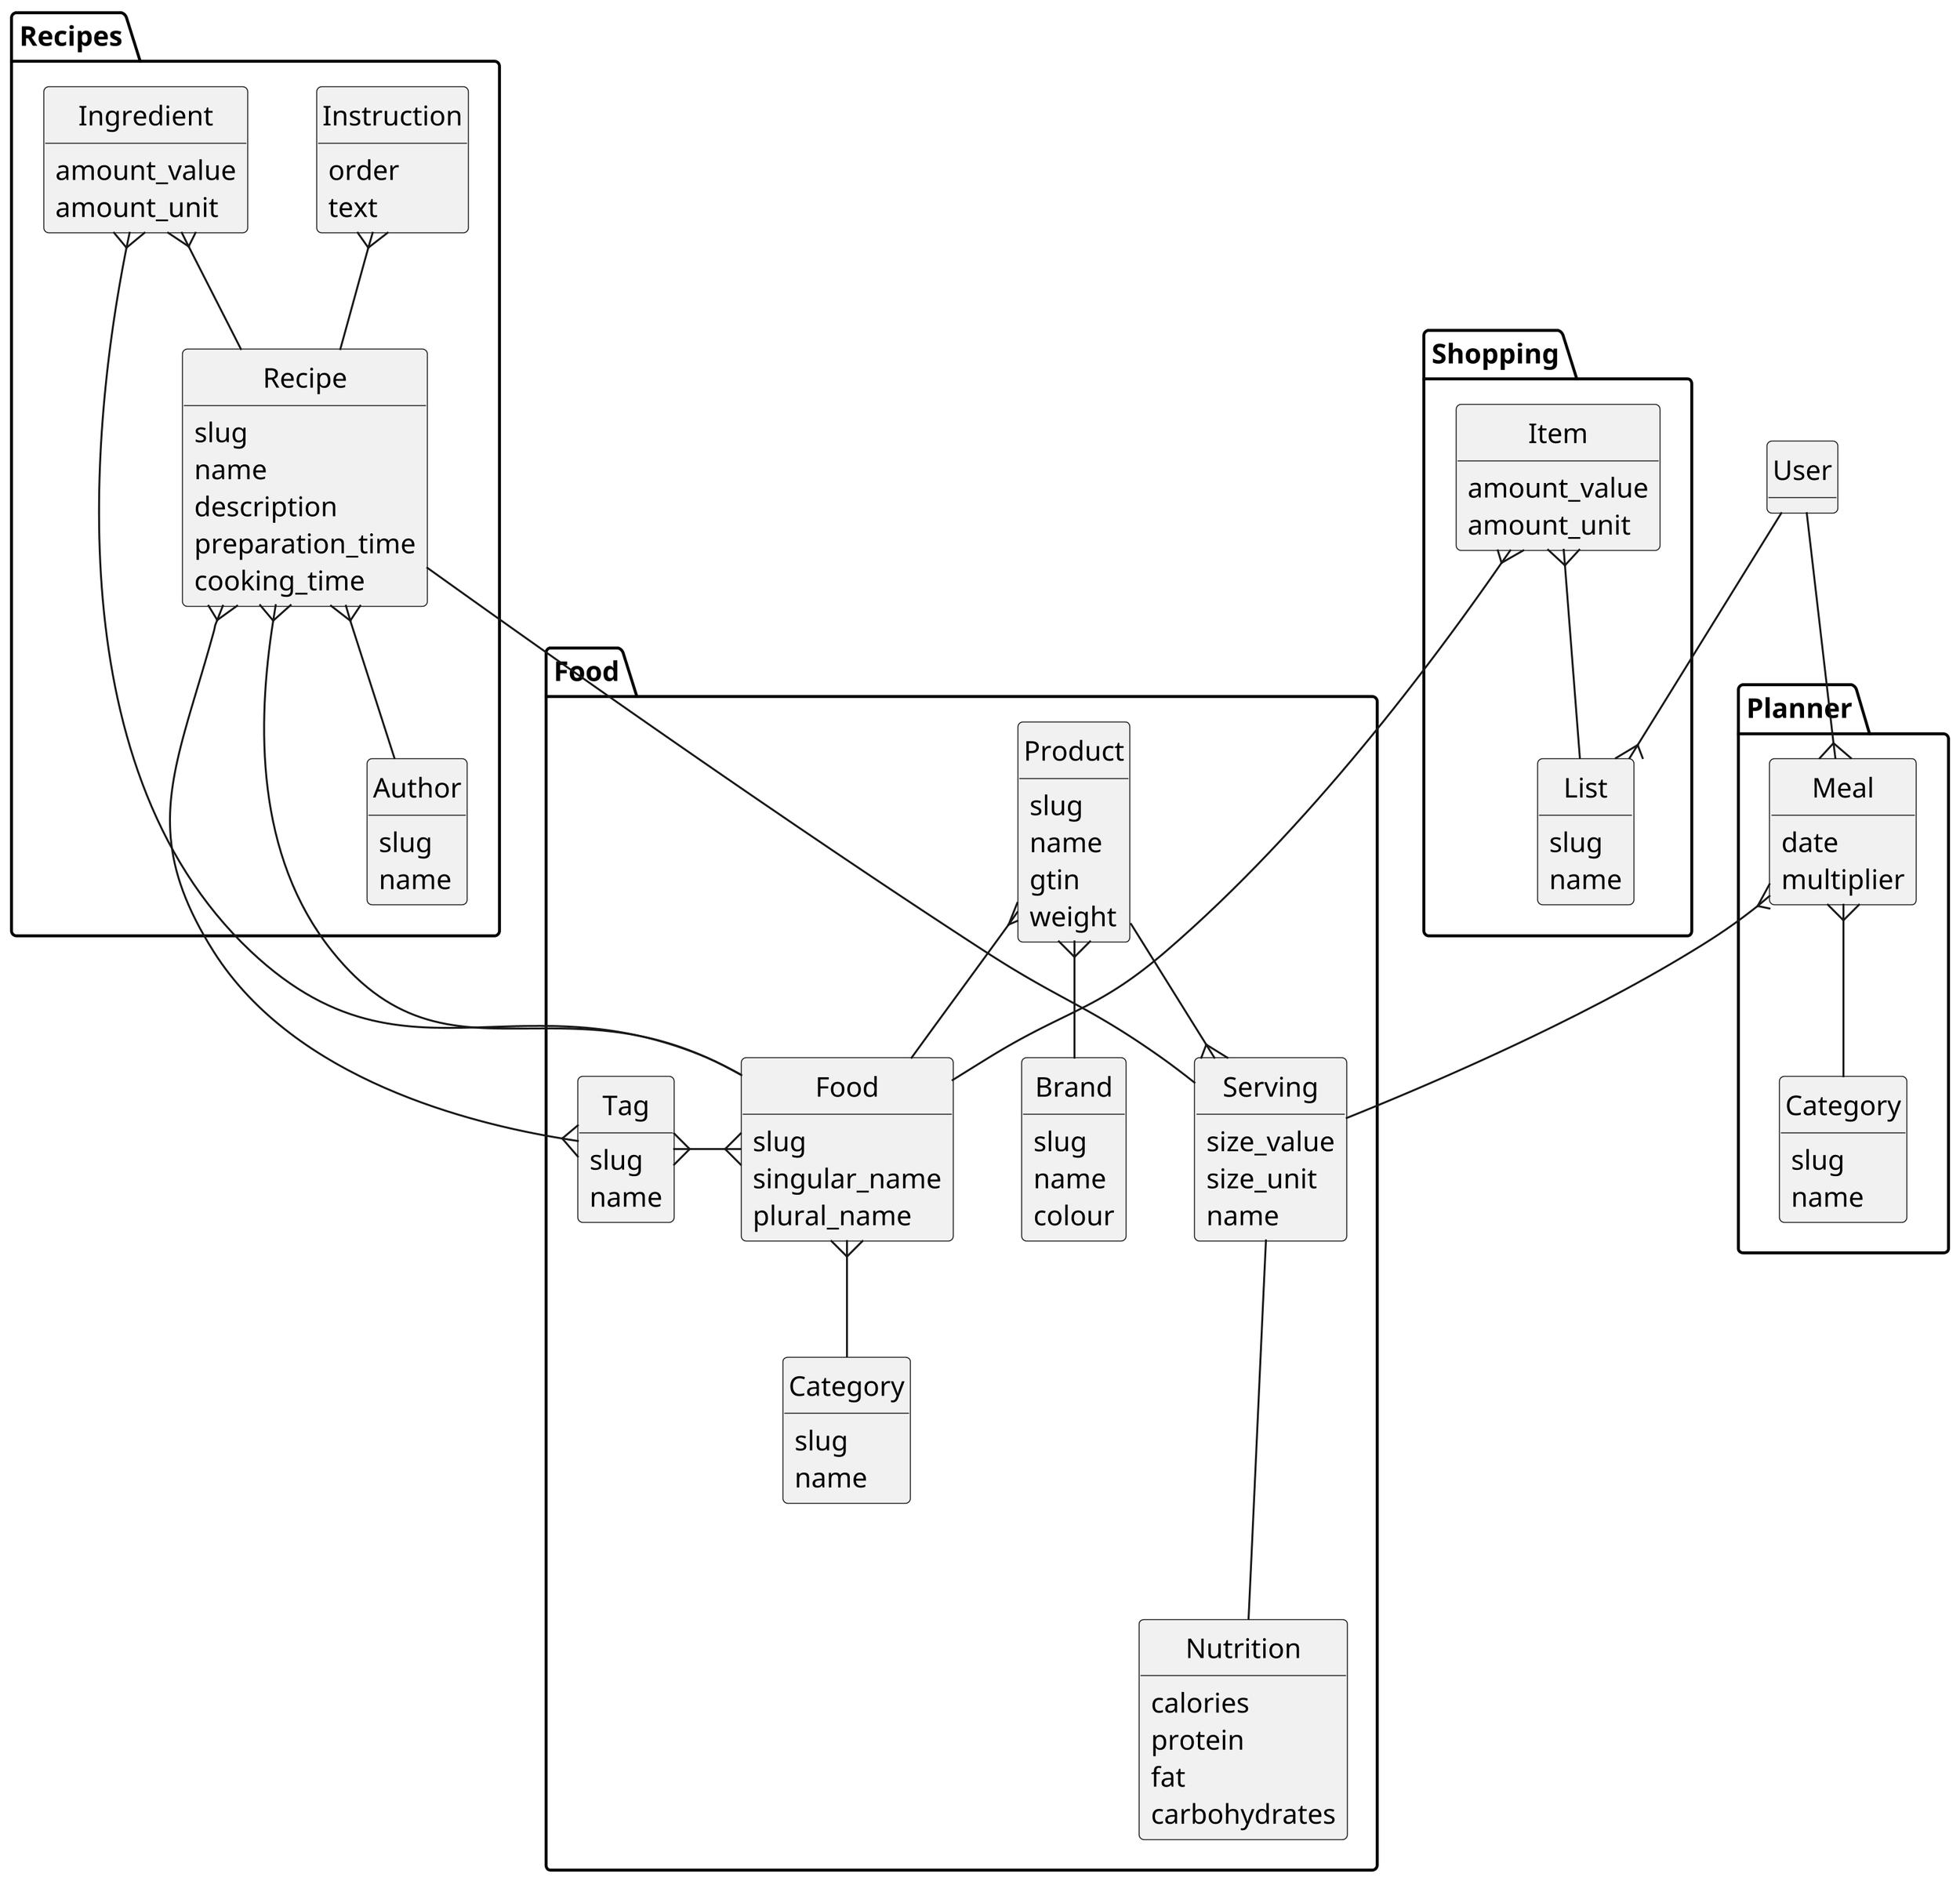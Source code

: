 @startuml

hide circle
hide empty methods
skinparam shadowing false
skinparam dpi 300

namespace Food {
  class Nutrition {
    calories
    protein
    fat
    carbohydrates
  }

  class Serving {
    size_value
    size_unit
    name
  }

  Serving --- Nutrition

  class Food {
    slug
    singular_name
    plural_name
  }

  class Category {
    slug
    name
  }

  Food }-- Category

  class Tag {
    slug
    name
  }

  Food }-{ Tag

  class Brand {
    slug
    name
    colour
  }

  class Product {
    slug
    name
    gtin
    weight
  }

  Product }-- Brand
  Product }-- Food
  Product --{ Serving
}

namespace Planner {
  class Category {
    slug
    name
  }

  class Meal {
    date
    multiplier
  }

  Meal }-- Category
  Meal }-- Food.Serving
}

namespace Recipes {
  class Recipe {
    slug
    name
    description
    preparation_time
    cooking_time
  }

  Recipe --- Food.Serving
  Recipe }-- Food.Food
  Recipe }-{ Food.Tag

  class Author {
    slug
    name
  }

  Recipe }-- Author

  class Ingredient {
    amount_value
    amount_unit
  }

  Ingredient }-- Recipe
  Ingredient }-- Food.Food

  class Instruction {
    order
    text
  }

  Instruction }-- Recipe
}

namespace Shopping {
  class List {
    slug
    name
  }

  class Item {
    amount_value
    amount_unit
  }

  Item }-- List
  Item }-- Food.Food
}

class User {

}

User --{ Shopping.List
User --{ Planner.Meal

@enduml
